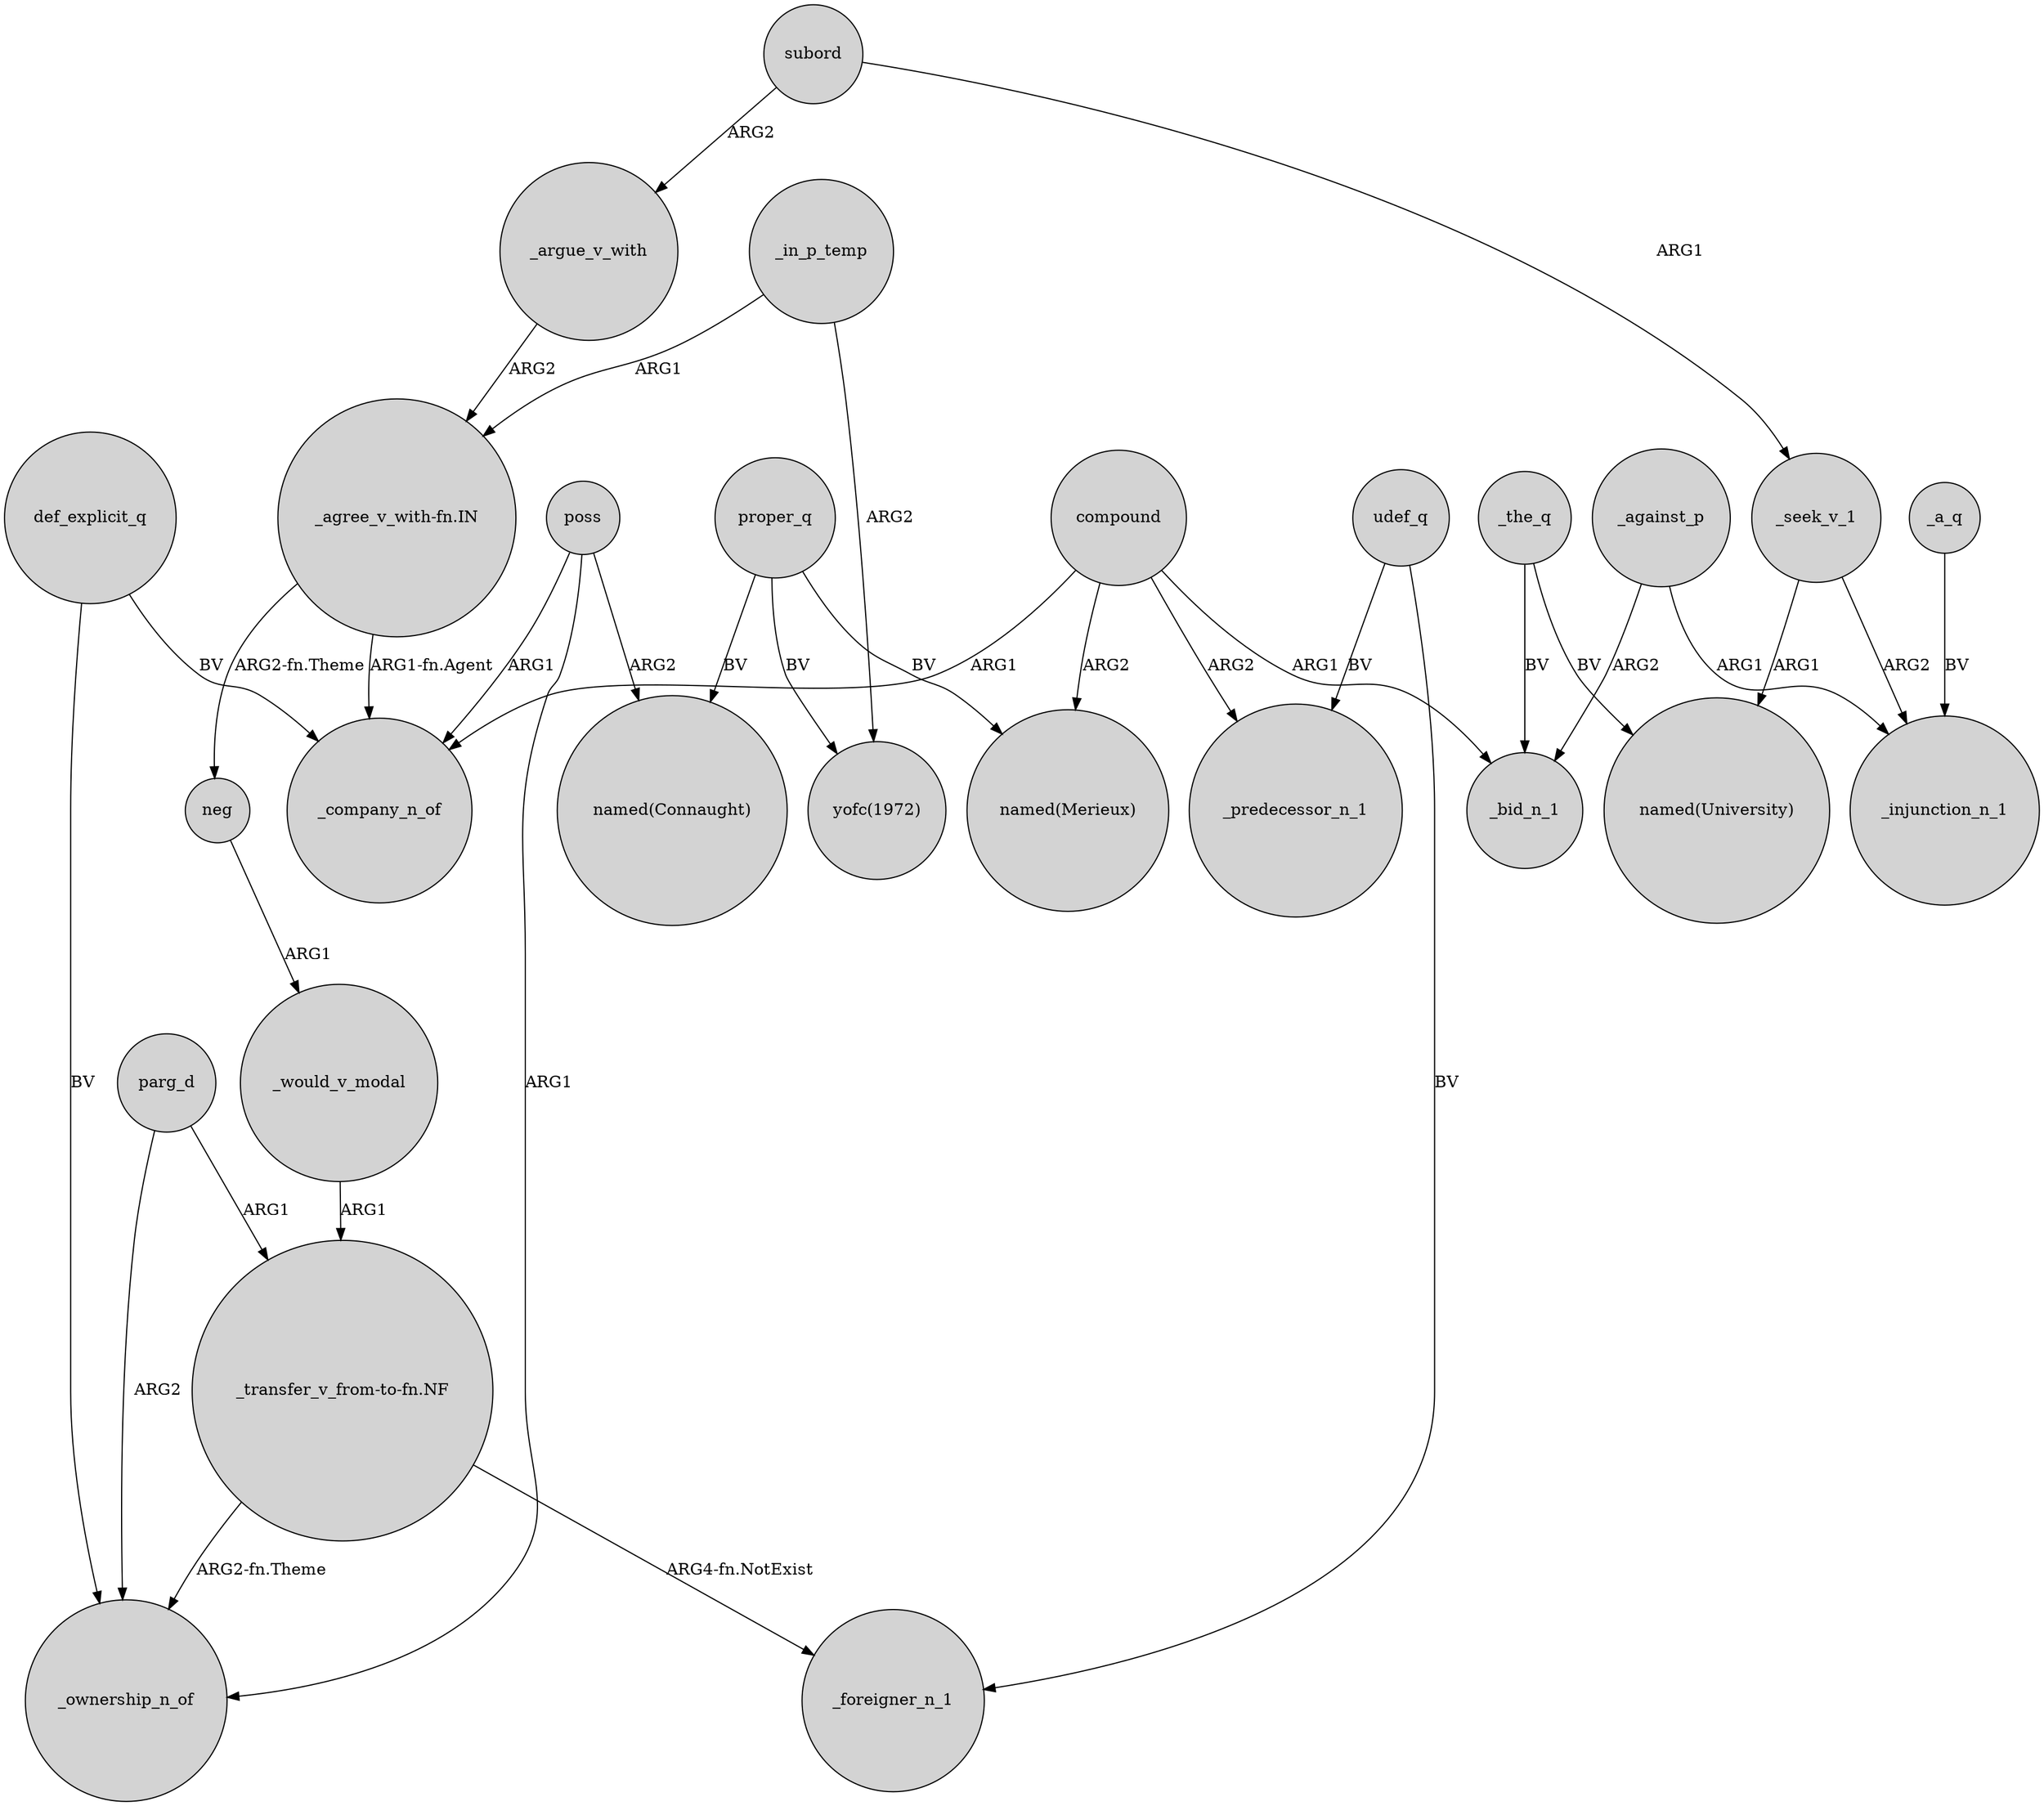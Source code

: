 digraph {
	node [shape=circle style=filled]
	subord -> _argue_v_with [label=ARG2]
	neg -> _would_v_modal [label=ARG1]
	poss -> _ownership_n_of [label=ARG1]
	compound -> "named(Merieux)" [label=ARG2]
	proper_q -> "yofc(1972)" [label=BV]
	"_agree_v_with-fn.IN" -> neg [label="ARG2-fn.Theme"]
	_would_v_modal -> "_transfer_v_from-to-fn.NF" [label=ARG1]
	_against_p -> _bid_n_1 [label=ARG2]
	_seek_v_1 -> "named(University)" [label=ARG1]
	parg_d -> "_transfer_v_from-to-fn.NF" [label=ARG1]
	_a_q -> _injunction_n_1 [label=BV]
	_argue_v_with -> "_agree_v_with-fn.IN" [label=ARG2]
	_the_q -> "named(University)" [label=BV]
	def_explicit_q -> _ownership_n_of [label=BV]
	def_explicit_q -> _company_n_of [label=BV]
	compound -> _company_n_of [label=ARG1]
	"_agree_v_with-fn.IN" -> _company_n_of [label="ARG1-fn.Agent"]
	poss -> "named(Connaught)" [label=ARG2]
	compound -> _predecessor_n_1 [label=ARG2]
	_against_p -> _injunction_n_1 [label=ARG1]
	_in_p_temp -> "yofc(1972)" [label=ARG2]
	"_transfer_v_from-to-fn.NF" -> _ownership_n_of [label="ARG2-fn.Theme"]
	"_transfer_v_from-to-fn.NF" -> _foreigner_n_1 [label="ARG4-fn.NotExist"]
	_in_p_temp -> "_agree_v_with-fn.IN" [label=ARG1]
	proper_q -> "named(Merieux)" [label=BV]
	subord -> _seek_v_1 [label=ARG1]
	udef_q -> _foreigner_n_1 [label=BV]
	udef_q -> _predecessor_n_1 [label=BV]
	_the_q -> _bid_n_1 [label=BV]
	parg_d -> _ownership_n_of [label=ARG2]
	poss -> _company_n_of [label=ARG1]
	compound -> _bid_n_1 [label=ARG1]
	proper_q -> "named(Connaught)" [label=BV]
	_seek_v_1 -> _injunction_n_1 [label=ARG2]
}
